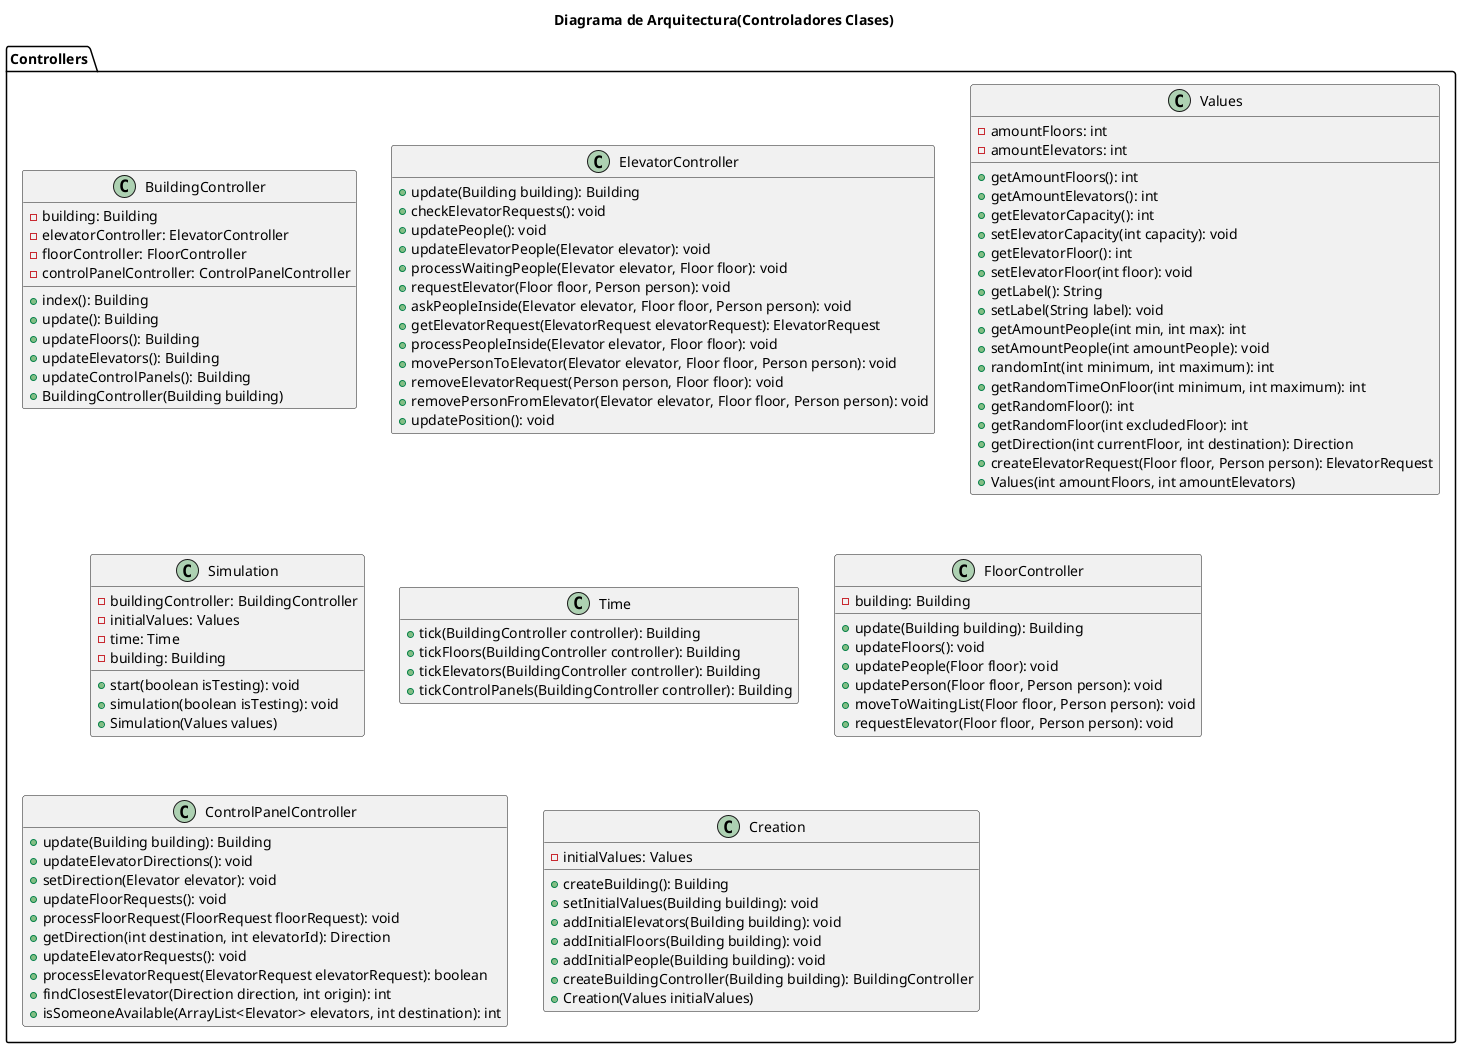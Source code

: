 @startuml Diagrama_de_Arquitectura

title Diagrama de Arquitectura(Controladores Clases)

skinparam {
    NoteBackgroundColor #whiteSmoke
}

hide empty members

package Controllers {
    class BuildingController {
        - building: Building
        - elevatorController: ElevatorController
        - floorController: FloorController
        - controlPanelController: ControlPanelController
        + index(): Building
        + update(): Building
        + updateFloors(): Building
        + updateElevators(): Building
        + updateControlPanels(): Building
        + BuildingController(Building building)
    }

    class ElevatorController {
        + update(Building building): Building
        + checkElevatorRequests(): void
        + updatePeople(): void
        + updateElevatorPeople(Elevator elevator): void
        + processWaitingPeople(Elevator elevator, Floor floor): void
        + requestElevator(Floor floor, Person person): void
        + askPeopleInside(Elevator elevator, Floor floor, Person person): void
        + getElevatorRequest(ElevatorRequest elevatorRequest): ElevatorRequest
        + processPeopleInside(Elevator elevator, Floor floor): void
        + movePersonToElevator(Elevator elevator, Floor floor, Person person): void
        + removeElevatorRequest(Person person, Floor floor): void
        + removePersonFromElevator(Elevator elevator, Floor floor, Person person): void
        + updatePosition(): void
    }

    class Values {
        - amountFloors: int
        - amountElevators: int
        + getAmountFloors(): int
        + getAmountElevators(): int
        + getElevatorCapacity(): int
        + setElevatorCapacity(int capacity): void
        + getElevatorFloor(): int
        + setElevatorFloor(int floor): void
        + getLabel(): String
        + setLabel(String label): void
        + getAmountPeople(int min, int max): int
        + setAmountPeople(int amountPeople): void
        + randomInt(int minimum, int maximum): int
        + getRandomTimeOnFloor(int minimum, int maximum): int
        + getRandomFloor(): int
        + getRandomFloor(int excludedFloor): int
        + getDirection(int currentFloor, int destination): Direction
        + createElevatorRequest(Floor floor, Person person): ElevatorRequest
        + Values(int amountFloors, int amountElevators)
    }

    class Simulation {
        - buildingController: BuildingController
        - initialValues: Values
        - time: Time
        - building: Building
        + start(boolean isTesting): void
        + simulation(boolean isTesting): void
        + Simulation(Values values)
    }

    class Time {
        + tick(BuildingController controller): Building
        + tickFloors(BuildingController controller): Building
        + tickElevators(BuildingController controller): Building
        + tickControlPanels(BuildingController controller): Building
    }

    class FloorController {
        - building: Building
        + update(Building building): Building
        + updateFloors(): void
        + updatePeople(Floor floor): void
        + updatePerson(Floor floor, Person person): void
        + moveToWaitingList(Floor floor, Person person): void
        + requestElevator(Floor floor, Person person): void
    }

    class ControlPanelController {
        + update(Building building): Building
        + updateElevatorDirections(): void
        + setDirection(Elevator elevator): void
        + updateFloorRequests(): void
        + processFloorRequest(FloorRequest floorRequest): void
        + getDirection(int destination, int elevatorId): Direction
        + updateElevatorRequests(): void
        + processElevatorRequest(ElevatorRequest elevatorRequest): boolean
        + findClosestElevator(Direction direction, int origin): int
        + isSomeoneAvailable(ArrayList<Elevator> elevators, int destination): int
    }

    class Creation {
        - initialValues: Values
        + createBuilding(): Building
        + setInitialValues(Building building): void
        + addInitialElevators(Building building): void
        + addInitialFloors(Building building): void
        + addInitialPeople(Building building): void
        + createBuildingController(Building building): BuildingController
        + Creation(Values initialValues)
    }
}

@enduml
